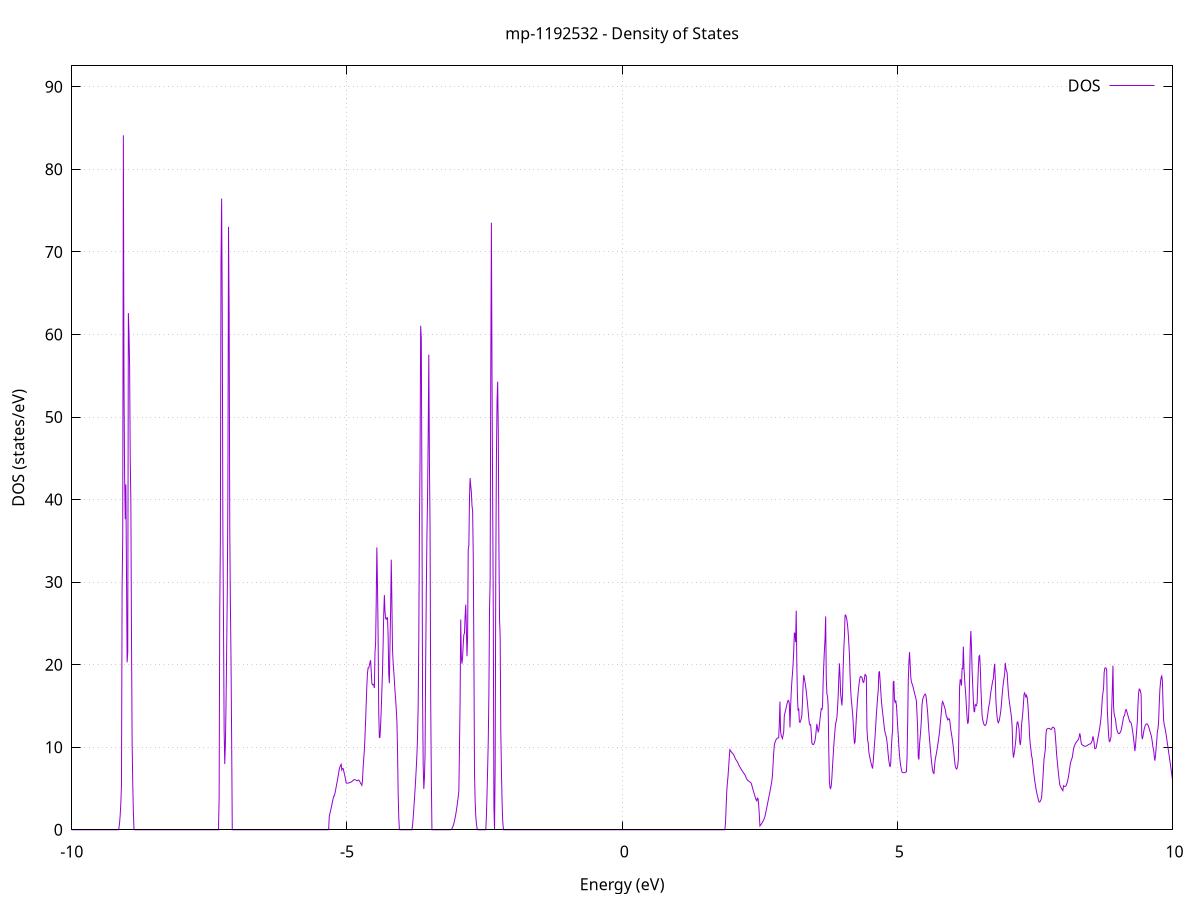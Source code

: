 set title 'mp-1192532 - Density of States'
set xlabel 'Energy (eV)'
set ylabel 'DOS (states/eV)'
set grid
set xrange [-10:10]
set yrange [0:92.535]
set xzeroaxis lt -1
set terminal png size 800,600
set output 'mp-1192532_dos_gnuplot.png'
plot '-' using 1:2 with lines title 'DOS'
-11.496900 0.000000
-11.485500 0.000000
-11.474200 0.000000
-11.462800 0.000000
-11.451400 0.000000
-11.440000 0.000000
-11.428700 0.000000
-11.417300 0.000000
-11.405900 0.000000
-11.394500 0.000000
-11.383200 0.000000
-11.371800 0.000000
-11.360400 0.000000
-11.349000 0.000000
-11.337700 0.000000
-11.326300 0.000000
-11.314900 0.000000
-11.303600 0.000000
-11.292200 0.000000
-11.280800 0.000000
-11.269400 0.000000
-11.258100 0.000000
-11.246700 0.000000
-11.235300 0.000000
-11.223900 0.000000
-11.212600 0.000000
-11.201200 0.000000
-11.189800 0.000000
-11.178400 0.000000
-11.167100 0.000000
-11.155700 0.000000
-11.144300 0.000000
-11.133000 0.000000
-11.121600 0.000000
-11.110200 0.000000
-11.098800 0.000000
-11.087500 0.000000
-11.076100 0.000000
-11.064700 0.000000
-11.053300 0.000000
-11.042000 0.000000
-11.030600 0.000000
-11.019200 0.000000
-11.007900 0.000000
-10.996500 0.000000
-10.985100 0.000000
-10.973700 0.000000
-10.962400 0.000000
-10.951000 0.000000
-10.939600 0.000000
-10.928200 0.000000
-10.916900 0.000000
-10.905500 0.000000
-10.894100 0.000000
-10.882700 0.000000
-10.871400 0.000000
-10.860000 0.000000
-10.848600 0.000000
-10.837300 0.000000
-10.825900 0.000000
-10.814500 0.000000
-10.803100 0.000000
-10.791800 0.000000
-10.780400 0.000000
-10.769000 0.000000
-10.757600 0.000000
-10.746300 0.000000
-10.734900 0.000000
-10.723500 0.000000
-10.712200 0.000000
-10.700800 0.000000
-10.689400 0.000000
-10.678000 0.000000
-10.666700 0.000000
-10.655300 0.000000
-10.643900 0.000000
-10.632500 0.000000
-10.621200 0.000000
-10.609800 0.000000
-10.598400 0.000000
-10.587000 0.000000
-10.575700 0.000000
-10.564300 0.000000
-10.552900 0.000000
-10.541600 0.000000
-10.530200 0.000000
-10.518800 0.000000
-10.507400 0.000000
-10.496100 0.000000
-10.484700 0.000000
-10.473300 0.000000
-10.461900 0.002700
-10.450600 0.388000
-10.439200 1.425400
-10.427800 3.114900
-10.416400 5.567400
-10.405100 10.092100
-10.393700 15.034200
-10.382300 19.592600
-10.371000 24.198400
-10.359600 26.179100
-10.348200 24.671300
-10.336800 22.075600
-10.325500 19.107400
-10.314100 16.346700
-10.302700 15.921000
-10.291300 16.000700
-10.280000 16.675700
-10.268600 20.444100
-10.257200 28.320300
-10.245900 29.382600
-10.234500 23.568200
-10.223100 17.576800
-10.211700 0.000000
-10.200400 0.000000
-10.189000 0.000000
-10.177600 0.000000
-10.166200 0.000000
-10.154900 0.000000
-10.143500 0.000000
-10.132100 0.000000
-10.120700 0.000000
-10.109400 0.000000
-10.098000 0.000000
-10.086600 0.000000
-10.075300 0.000000
-10.063900 0.000000
-10.052500 0.000000
-10.041100 0.000000
-10.029800 0.000000
-10.018400 0.000000
-10.007000 0.000000
-9.995600 0.000000
-9.984300 0.000000
-9.972900 0.000000
-9.961500 0.000000
-9.950100 0.000000
-9.938800 0.000000
-9.927400 0.000000
-9.916000 0.000000
-9.904700 0.000000
-9.893300 0.000000
-9.881900 0.000000
-9.870500 0.000000
-9.859200 0.000000
-9.847800 0.000000
-9.836400 0.000000
-9.825000 0.000000
-9.813700 0.000000
-9.802300 0.000000
-9.790900 0.000000
-9.779600 0.000000
-9.768200 0.000000
-9.756800 0.000000
-9.745400 0.000000
-9.734100 0.000000
-9.722700 0.000000
-9.711300 0.000000
-9.699900 0.000000
-9.688600 0.000000
-9.677200 0.000000
-9.665800 0.000000
-9.654400 0.000000
-9.643100 0.000000
-9.631700 0.000000
-9.620300 0.000000
-9.609000 0.000000
-9.597600 0.000000
-9.586200 0.000000
-9.574800 0.000000
-9.563500 0.000000
-9.552100 0.000000
-9.540700 0.000000
-9.529300 0.000000
-9.518000 0.000000
-9.506600 0.000000
-9.495200 0.000000
-9.483900 0.000000
-9.472500 0.000000
-9.461100 0.000000
-9.449700 0.000000
-9.438400 0.000000
-9.427000 0.000000
-9.415600 0.000000
-9.404200 0.000000
-9.392900 0.000000
-9.381500 0.000000
-9.370100 0.000000
-9.358700 0.000000
-9.347400 0.000000
-9.336000 0.000000
-9.324600 0.000000
-9.313300 0.000000
-9.301900 0.000000
-9.290500 0.000000
-9.279100 0.000000
-9.267800 0.000000
-9.256400 0.000000
-9.245000 0.000000
-9.233600 0.000000
-9.222300 0.000000
-9.210900 0.000000
-9.199500 0.000000
-9.188100 0.000000
-9.176800 0.000000
-9.165400 0.000000
-9.154000 0.001700
-9.142700 0.232600
-9.131300 0.853600
-9.119900 1.864500
-9.108500 3.265400
-9.097200 5.489500
-9.085800 29.063900
-9.074400 35.534900
-9.063000 84.122400
-9.051700 54.366900
-9.040300 42.854200
-9.028900 37.620200
-9.017600 41.837200
-9.006200 31.239400
-8.994800 20.281300
-8.983400 21.494600
-8.972100 62.607600
-8.960700 60.291700
-8.949300 56.221800
-8.937900 44.771000
-8.926600 39.746000
-8.915200 23.304000
-8.903800 10.614200
-8.892400 5.635800
-8.881100 2.109200
-8.869700 0.034400
-8.858300 0.000000
-8.847000 0.000000
-8.835600 0.000000
-8.824200 0.000000
-8.812800 0.000000
-8.801500 0.000000
-8.790100 0.000000
-8.778700 0.000000
-8.767300 0.000000
-8.756000 0.000000
-8.744600 0.000000
-8.733200 0.000000
-8.721900 0.000000
-8.710500 0.000000
-8.699100 0.000000
-8.687700 0.000000
-8.676400 0.000000
-8.665000 0.000000
-8.653600 0.000000
-8.642200 0.000000
-8.630900 0.000000
-8.619500 0.000000
-8.608100 0.000000
-8.596700 0.000000
-8.585400 0.000000
-8.574000 0.000000
-8.562600 0.000000
-8.551300 0.000000
-8.539900 0.000000
-8.528500 0.000000
-8.517100 0.000000
-8.505800 0.000000
-8.494400 0.000000
-8.483000 0.000000
-8.471600 0.000000
-8.460300 0.000000
-8.448900 0.000000
-8.437500 0.000000
-8.426100 0.000000
-8.414800 0.000000
-8.403400 0.000000
-8.392000 0.000000
-8.380700 0.000000
-8.369300 0.000000
-8.357900 0.000000
-8.346500 0.000000
-8.335200 0.000000
-8.323800 0.000000
-8.312400 0.000000
-8.301000 0.000000
-8.289700 0.000000
-8.278300 0.000000
-8.266900 0.000000
-8.255600 0.000000
-8.244200 0.000000
-8.232800 0.000000
-8.221400 0.000000
-8.210100 0.000000
-8.198700 0.000000
-8.187300 0.000000
-8.175900 0.000000
-8.164600 0.000000
-8.153200 0.000000
-8.141800 0.000000
-8.130400 0.000000
-8.119100 0.000000
-8.107700 0.000000
-8.096300 0.000000
-8.085000 0.000000
-8.073600 0.000000
-8.062200 0.000000
-8.050800 0.000000
-8.039500 0.000000
-8.028100 0.000000
-8.016700 0.000000
-8.005300 0.000000
-7.994000 0.000000
-7.982600 0.000000
-7.971200 0.000000
-7.959900 0.000000
-7.948500 0.000000
-7.937100 0.000000
-7.925700 0.000000
-7.914400 0.000000
-7.903000 0.000000
-7.891600 0.000000
-7.880200 0.000000
-7.868900 0.000000
-7.857500 0.000000
-7.846100 0.000000
-7.834700 0.000000
-7.823400 0.000000
-7.812000 0.000000
-7.800600 0.000000
-7.789300 0.000000
-7.777900 0.000000
-7.766500 0.000000
-7.755100 0.000000
-7.743800 0.000000
-7.732400 0.000000
-7.721000 0.000000
-7.709600 0.000000
-7.698300 0.000000
-7.686900 0.000000
-7.675500 0.000000
-7.664100 0.000000
-7.652800 0.000000
-7.641400 0.000000
-7.630000 0.000000
-7.618700 0.000000
-7.607300 0.000000
-7.595900 0.000000
-7.584500 0.000000
-7.573200 0.000000
-7.561800 0.000000
-7.550400 0.000000
-7.539000 0.000000
-7.527700 0.000000
-7.516300 0.000000
-7.504900 0.000000
-7.493600 0.000000
-7.482200 0.000000
-7.470800 0.000000
-7.459400 0.000000
-7.448100 0.000000
-7.436700 0.000000
-7.425300 0.000000
-7.413900 0.000000
-7.402600 0.000000
-7.391200 0.000000
-7.379800 0.000000
-7.368400 0.000000
-7.357100 0.000000
-7.345700 0.000000
-7.334300 0.000000
-7.323000 3.934200
-7.311600 26.440700
-7.300200 35.080700
-7.288800 68.764700
-7.277500 76.457500
-7.266100 63.089800
-7.254700 36.252800
-7.243300 24.836200
-7.232000 12.038500
-7.220600 7.958000
-7.209200 10.337600
-7.197900 15.045300
-7.186500 21.292700
-7.175100 28.474700
-7.163700 40.878700
-7.152400 73.029400
-7.141000 62.605800
-7.129600 36.380000
-7.118200 27.408200
-7.106900 20.568300
-7.095500 10.910700
-7.084100 0.000000
-7.072700 0.000000
-7.061400 0.000000
-7.050000 0.000000
-7.038600 0.000000
-7.027300 0.000000
-7.015900 0.000000
-7.004500 0.000000
-6.993100 0.000000
-6.981800 0.000000
-6.970400 0.000000
-6.959000 0.000000
-6.947600 0.000000
-6.936300 0.000000
-6.924900 0.000000
-6.913500 0.000000
-6.902100 0.000000
-6.890800 0.000000
-6.879400 0.000000
-6.868000 0.000000
-6.856700 0.000000
-6.845300 0.000000
-6.833900 0.000000
-6.822500 0.000000
-6.811200 0.000000
-6.799800 0.000000
-6.788400 0.000000
-6.777000 0.000000
-6.765700 0.000000
-6.754300 0.000000
-6.742900 0.000000
-6.731600 0.000000
-6.720200 0.000000
-6.708800 0.000000
-6.697400 0.000000
-6.686100 0.000000
-6.674700 0.000000
-6.663300 0.000000
-6.651900 0.000000
-6.640600 0.000000
-6.629200 0.000000
-6.617800 0.000000
-6.606400 0.000000
-6.595100 0.000000
-6.583700 0.000000
-6.572300 0.000000
-6.561000 0.000000
-6.549600 0.000000
-6.538200 0.000000
-6.526800 0.000000
-6.515500 0.000000
-6.504100 0.000000
-6.492700 0.000000
-6.481300 0.000000
-6.470000 0.000000
-6.458600 0.000000
-6.447200 0.000000
-6.435900 0.000000
-6.424500 0.000000
-6.413100 0.000000
-6.401700 0.000000
-6.390400 0.000000
-6.379000 0.000000
-6.367600 0.000000
-6.356200 0.000000
-6.344900 0.000000
-6.333500 0.000000
-6.322100 0.000000
-6.310700 0.000000
-6.299400 0.000000
-6.288000 0.000000
-6.276600 0.000000
-6.265300 0.000000
-6.253900 0.000000
-6.242500 0.000000
-6.231100 0.000000
-6.219800 0.000000
-6.208400 0.000000
-6.197000 0.000000
-6.185600 0.000000
-6.174300 0.000000
-6.162900 0.000000
-6.151500 0.000000
-6.140100 0.000000
-6.128800 0.000000
-6.117400 0.000000
-6.106000 0.000000
-6.094700 0.000000
-6.083300 0.000000
-6.071900 0.000000
-6.060500 0.000000
-6.049200 0.000000
-6.037800 0.000000
-6.026400 0.000000
-6.015000 0.000000
-6.003700 0.000000
-5.992300 0.000000
-5.980900 0.000000
-5.969600 0.000000
-5.958200 0.000000
-5.946800 0.000000
-5.935400 0.000000
-5.924100 0.000000
-5.912700 0.000000
-5.901300 0.000000
-5.889900 0.000000
-5.878600 0.000000
-5.867200 0.000000
-5.855800 0.000000
-5.844400 0.000000
-5.833100 0.000000
-5.821700 0.000000
-5.810300 0.000000
-5.799000 0.000000
-5.787600 0.000000
-5.776200 0.000000
-5.764800 0.000000
-5.753500 0.000000
-5.742100 0.000000
-5.730700 0.000000
-5.719300 0.000000
-5.708000 0.000000
-5.696600 0.000000
-5.685200 0.000000
-5.673900 0.000000
-5.662500 0.000000
-5.651100 0.000000
-5.639700 0.000000
-5.628400 0.000000
-5.617000 0.000000
-5.605600 0.000000
-5.594200 0.000000
-5.582900 0.000000
-5.571500 0.000000
-5.560100 0.000000
-5.548700 0.000000
-5.537400 0.000000
-5.526000 0.000000
-5.514600 0.000000
-5.503300 0.000000
-5.491900 0.000000
-5.480500 0.000000
-5.469100 0.000000
-5.457800 0.000000
-5.446400 0.000000
-5.435000 0.000000
-5.423600 0.000000
-5.412300 0.000000
-5.400900 0.000000
-5.389500 0.000000
-5.378100 0.000000
-5.366800 0.000000
-5.355400 0.000000
-5.344000 0.000000
-5.332700 0.062100
-5.321300 1.634700
-5.309900 1.956200
-5.298500 2.287900
-5.287200 2.629800
-5.275800 2.981900
-5.264400 3.344100
-5.253000 3.716600
-5.241700 4.077300
-5.230300 4.104300
-5.218900 4.401700
-5.207600 4.786600
-5.196200 5.183900
-5.184800 5.593600
-5.173400 6.015500
-5.162100 6.449900
-5.150700 6.896600
-5.139300 7.355600
-5.127900 7.604600
-5.116600 7.790100
-5.105200 7.933800
-5.093800 7.249200
-5.082400 7.408900
-5.071100 7.427200
-5.059700 7.139800
-5.048300 6.821100
-5.037000 6.471100
-5.025600 6.089800
-5.014200 5.662400
-5.002800 5.648900
-4.991500 5.651600
-4.980100 5.660200
-4.968700 5.674800
-4.957300 5.695400
-4.946000 5.721900
-4.934600 5.755600
-4.923200 5.798100
-4.911800 5.849700
-4.900500 5.911100
-4.889100 5.982600
-4.877700 6.045300
-4.866400 6.075000
-4.855000 6.071400
-4.843600 6.037000
-4.832200 5.993700
-4.820900 5.955400
-4.809500 5.942300
-4.798100 6.019900
-4.786700 6.020300
-4.775400 5.942200
-4.764000 5.802700
-4.752600 5.660800
-4.741300 5.521500
-4.729900 5.384900
-4.718500 5.929300
-4.707100 7.442000
-4.695800 8.590000
-4.684400 9.604100
-4.673000 11.208700
-4.661600 13.165700
-4.650300 15.306600
-4.638900 17.443800
-4.627500 18.977800
-4.616100 19.609000
-4.604800 19.597700
-4.593400 19.902600
-4.582000 20.250900
-4.570700 20.538900
-4.559300 19.205900
-4.547900 17.746700
-4.536500 17.566800
-4.525200 17.623800
-4.513800 17.525100
-4.502400 17.171000
-4.491000 21.477400
-4.479700 22.559800
-4.468300 27.665200
-4.456900 34.202500
-4.445600 29.788400
-4.434200 23.687400
-4.422800 14.263800
-4.411400 11.174800
-4.400100 11.213500
-4.388700 12.668500
-4.377300 14.539800
-4.365900 16.827300
-4.354600 19.204500
-4.343200 22.414800
-4.331800 26.199400
-4.320400 28.434100
-4.309100 26.417000
-4.297700 25.597700
-4.286300 25.495700
-4.275000 25.676000
-4.263600 25.683000
-4.252200 23.535200
-4.240800 18.866300
-4.229500 17.746200
-4.218100 22.587300
-4.206700 26.749800
-4.195300 32.717300
-4.184000 27.715800
-4.172600 21.869200
-4.161200 20.283800
-4.149800 19.240300
-4.138500 18.046000
-4.127100 16.768600
-4.115700 15.805900
-4.104400 14.610600
-4.093000 13.182800
-4.081600 9.787600
-4.070200 4.485300
-4.058900 1.493800
-4.047500 0.025700
-4.036100 0.000000
-4.024700 0.000000
-4.013400 0.000000
-4.002000 0.000000
-3.990600 0.000000
-3.979300 0.000000
-3.967900 0.000000
-3.956500 0.000000
-3.945100 0.000000
-3.933800 0.000000
-3.922400 0.000000
-3.911000 0.000000
-3.899600 0.000000
-3.888300 0.000000
-3.876900 0.000000
-3.865500 0.000000
-3.854100 0.000000
-3.842800 0.000000
-3.831400 0.000000
-3.820000 0.000000
-3.808700 0.534800
-3.797300 1.425500
-3.785900 2.512600
-3.774500 3.659900
-3.763200 4.815800
-3.751800 6.103800
-3.740400 7.523800
-3.729000 9.075900
-3.717700 11.196900
-3.706300 15.030300
-3.694900 23.115500
-3.683600 36.729500
-3.672200 44.684600
-3.660800 61.051300
-3.649400 59.579800
-3.638100 40.983700
-3.626700 16.314400
-3.615300 7.886200
-3.603900 4.949200
-3.592600 6.270900
-3.581200 9.151600
-3.569800 20.432000
-3.558400 28.768900
-3.547100 35.707300
-3.535700 40.193800
-3.524300 47.554500
-3.513000 57.547300
-3.501600 44.490100
-3.490200 36.520700
-3.478800 15.885500
-3.467500 6.352500
-3.456100 0.000000
-3.444700 0.000000
-3.433300 0.000000
-3.422000 0.000000
-3.410600 0.000000
-3.399200 0.000000
-3.387800 0.000000
-3.376500 0.000000
-3.365100 0.000000
-3.353700 0.000000
-3.342400 0.000000
-3.331000 0.000000
-3.319600 0.000000
-3.308200 0.000000
-3.296900 0.000000
-3.285500 0.000000
-3.274100 0.000000
-3.262700 0.000000
-3.251400 0.000000
-3.240000 0.000000
-3.228600 0.000000
-3.217300 0.000000
-3.205900 0.000000
-3.194500 0.000000
-3.183100 0.000000
-3.171800 0.000000
-3.160400 0.000000
-3.149000 0.000000
-3.137600 0.000000
-3.126300 0.000000
-3.114900 0.005400
-3.103500 0.054400
-3.092100 0.154600
-3.080800 0.306000
-3.069400 0.508500
-3.058000 0.762300
-3.046700 1.068500
-3.035300 1.427700
-3.023900 1.839900
-3.012500 2.305100
-3.001200 2.823200
-2.989800 3.394300
-2.978400 4.018400
-2.967000 4.695400
-2.955700 9.979700
-2.944300 15.704000
-2.932900 25.469600
-2.921600 20.897700
-2.910200 20.120200
-2.898800 20.951400
-2.887400 22.479200
-2.876100 23.639800
-2.864700 23.815300
-2.853300 25.835400
-2.841900 27.268100
-2.830600 24.333300
-2.819200 21.023800
-2.807800 23.417800
-2.796400 33.981500
-2.785100 34.434100
-2.773700 40.207100
-2.762300 42.600700
-2.751000 41.649900
-2.739600 40.849900
-2.728200 39.260400
-2.716800 38.645400
-2.705500 33.275200
-2.694100 21.777600
-2.682700 6.972100
-2.671300 3.540000
-2.660000 1.709900
-2.648600 0.779600
-2.637200 0.210000
-2.625800 0.001100
-2.614500 0.000000
-2.603100 0.000000
-2.591700 0.000000
-2.580400 0.000000
-2.569000 0.000000
-2.557600 0.000000
-2.546200 0.000000
-2.534900 0.000000
-2.523500 0.000000
-2.512100 0.000000
-2.500700 0.000000
-2.489400 0.000000
-2.478000 0.000000
-2.466600 1.622500
-2.455300 4.284100
-2.443900 7.407000
-2.432500 10.845200
-2.421100 16.494600
-2.409800 26.659100
-2.398400 30.326900
-2.387000 55.878500
-2.375600 73.534100
-2.364300 54.980700
-2.352900 40.273900
-2.341500 26.594800
-2.330100 2.826300
-2.318800 0.000000
-2.307400 7.646600
-2.296000 31.327200
-2.284700 44.811500
-2.273300 51.910300
-2.261900 54.277300
-2.250500 48.323700
-2.239200 34.367300
-2.227800 25.498500
-2.216400 23.432700
-2.205000 12.056200
-2.193700 7.318800
-2.182300 3.594500
-2.170900 1.153000
-2.159600 0.199000
-2.148200 0.000000
-2.136800 0.000000
-2.125400 0.000000
-2.114100 0.000000
-2.102700 0.000000
-2.091300 0.000000
-2.079900 0.000000
-2.068600 0.000000
-2.057200 0.000000
-2.045800 0.000000
-2.034400 0.000000
-2.023100 0.000000
-2.011700 0.000000
-2.000300 0.000000
-1.989000 0.000000
-1.977600 0.000000
-1.966200 0.000000
-1.954800 0.000000
-1.943500 0.000000
-1.932100 0.000000
-1.920700 0.000000
-1.909300 0.000000
-1.898000 0.000000
-1.886600 0.000000
-1.875200 0.000000
-1.863800 0.000000
-1.852500 0.000000
-1.841100 0.000000
-1.829700 0.000000
-1.818400 0.000000
-1.807000 0.000000
-1.795600 0.000000
-1.784200 0.000000
-1.772900 0.000000
-1.761500 0.000000
-1.750100 0.000000
-1.738700 0.000000
-1.727400 0.000000
-1.716000 0.000000
-1.704600 0.000000
-1.693300 0.000000
-1.681900 0.000000
-1.670500 0.000000
-1.659100 0.000000
-1.647800 0.000000
-1.636400 0.000000
-1.625000 0.000000
-1.613600 0.000000
-1.602300 0.000000
-1.590900 0.000000
-1.579500 0.000000
-1.568100 0.000000
-1.556800 0.000000
-1.545400 0.000000
-1.534000 0.000000
-1.522700 0.000000
-1.511300 0.000000
-1.499900 0.000000
-1.488500 0.000000
-1.477200 0.000000
-1.465800 0.000000
-1.454400 0.000000
-1.443000 0.000000
-1.431700 0.000000
-1.420300 0.000000
-1.408900 0.000000
-1.397600 0.000000
-1.386200 0.000000
-1.374800 0.000000
-1.363400 0.000000
-1.352100 0.000000
-1.340700 0.000000
-1.329300 0.000000
-1.317900 0.000000
-1.306600 0.000000
-1.295200 0.000000
-1.283800 0.000000
-1.272400 0.000000
-1.261100 0.000000
-1.249700 0.000000
-1.238300 0.000000
-1.227000 0.000000
-1.215600 0.000000
-1.204200 0.000000
-1.192800 0.000000
-1.181500 0.000000
-1.170100 0.000000
-1.158700 0.000000
-1.147300 0.000000
-1.136000 0.000000
-1.124600 0.000000
-1.113200 0.000000
-1.101800 0.000000
-1.090500 0.000000
-1.079100 0.000000
-1.067700 0.000000
-1.056400 0.000000
-1.045000 0.000000
-1.033600 0.000000
-1.022200 0.000000
-1.010900 0.000000
-0.999500 0.000000
-0.988100 0.000000
-0.976700 0.000000
-0.965400 0.000000
-0.954000 0.000000
-0.942600 0.000000
-0.931300 0.000000
-0.919900 0.000000
-0.908500 0.000000
-0.897100 0.000000
-0.885800 0.000000
-0.874400 0.000000
-0.863000 0.000000
-0.851600 0.000000
-0.840300 0.000000
-0.828900 0.000000
-0.817500 0.000000
-0.806100 0.000000
-0.794800 0.000000
-0.783400 0.000000
-0.772000 0.000000
-0.760700 0.000000
-0.749300 0.000000
-0.737900 0.000000
-0.726500 0.000000
-0.715200 0.000000
-0.703800 0.000000
-0.692400 0.000000
-0.681000 0.000000
-0.669700 0.000000
-0.658300 0.000000
-0.646900 0.000000
-0.635500 0.000000
-0.624200 0.000000
-0.612800 0.000000
-0.601400 0.000000
-0.590100 0.000000
-0.578700 0.000000
-0.567300 0.000000
-0.555900 0.000000
-0.544600 0.000000
-0.533200 0.000000
-0.521800 0.000000
-0.510400 0.000000
-0.499100 0.000000
-0.487700 0.000000
-0.476300 0.000000
-0.465000 0.000000
-0.453600 0.000000
-0.442200 0.000000
-0.430800 0.000000
-0.419500 0.000000
-0.408100 0.000000
-0.396700 0.000000
-0.385300 0.000000
-0.374000 0.000000
-0.362600 0.000000
-0.351200 0.000000
-0.339800 0.000000
-0.328500 0.000000
-0.317100 0.000000
-0.305700 0.000000
-0.294400 0.000000
-0.283000 0.000000
-0.271600 0.000000
-0.260200 0.000000
-0.248900 0.000000
-0.237500 0.000000
-0.226100 0.000000
-0.214700 0.000000
-0.203400 0.000000
-0.192000 0.000000
-0.180600 0.000000
-0.169300 0.000000
-0.157900 0.000000
-0.146500 0.000000
-0.135100 0.000000
-0.123800 0.000000
-0.112400 0.000000
-0.101000 0.000000
-0.089600 0.000000
-0.078300 0.000000
-0.066900 0.000000
-0.055500 0.000000
-0.044100 0.000000
-0.032800 0.000000
-0.021400 0.000000
-0.010000 0.000000
0.001300 0.000000
0.012700 0.000000
0.024100 0.000000
0.035500 0.000000
0.046800 0.000000
0.058200 0.000000
0.069600 0.000000
0.081000 0.000000
0.092300 0.000000
0.103700 0.000000
0.115100 0.000000
0.126500 0.000000
0.137800 0.000000
0.149200 0.000000
0.160600 0.000000
0.171900 0.000000
0.183300 0.000000
0.194700 0.000000
0.206100 0.000000
0.217400 0.000000
0.228800 0.000000
0.240200 0.000000
0.251600 0.000000
0.262900 0.000000
0.274300 0.000000
0.285700 0.000000
0.297000 0.000000
0.308400 0.000000
0.319800 0.000000
0.331200 0.000000
0.342500 0.000000
0.353900 0.000000
0.365300 0.000000
0.376700 0.000000
0.388000 0.000000
0.399400 0.000000
0.410800 0.000000
0.422200 0.000000
0.433500 0.000000
0.444900 0.000000
0.456300 0.000000
0.467600 0.000000
0.479000 0.000000
0.490400 0.000000
0.501800 0.000000
0.513100 0.000000
0.524500 0.000000
0.535900 0.000000
0.547300 0.000000
0.558600 0.000000
0.570000 0.000000
0.581400 0.000000
0.592700 0.000000
0.604100 0.000000
0.615500 0.000000
0.626900 0.000000
0.638200 0.000000
0.649600 0.000000
0.661000 0.000000
0.672400 0.000000
0.683700 0.000000
0.695100 0.000000
0.706500 0.000000
0.717900 0.000000
0.729200 0.000000
0.740600 0.000000
0.752000 0.000000
0.763300 0.000000
0.774700 0.000000
0.786100 0.000000
0.797500 0.000000
0.808800 0.000000
0.820200 0.000000
0.831600 0.000000
0.843000 0.000000
0.854300 0.000000
0.865700 0.000000
0.877100 0.000000
0.888500 0.000000
0.899800 0.000000
0.911200 0.000000
0.922600 0.000000
0.933900 0.000000
0.945300 0.000000
0.956700 0.000000
0.968100 0.000000
0.979400 0.000000
0.990800 0.000000
1.002200 0.000000
1.013600 0.000000
1.024900 0.000000
1.036300 0.000000
1.047700 0.000000
1.059000 0.000000
1.070400 0.000000
1.081800 0.000000
1.093200 0.000000
1.104500 0.000000
1.115900 0.000000
1.127300 0.000000
1.138700 0.000000
1.150000 0.000000
1.161400 0.000000
1.172800 0.000000
1.184200 0.000000
1.195500 0.000000
1.206900 0.000000
1.218300 0.000000
1.229600 0.000000
1.241000 0.000000
1.252400 0.000000
1.263800 0.000000
1.275100 0.000000
1.286500 0.000000
1.297900 0.000000
1.309300 0.000000
1.320600 0.000000
1.332000 0.000000
1.343400 0.000000
1.354700 0.000000
1.366100 0.000000
1.377500 0.000000
1.388900 0.000000
1.400200 0.000000
1.411600 0.000000
1.423000 0.000000
1.434400 0.000000
1.445700 0.000000
1.457100 0.000000
1.468500 0.000000
1.479900 0.000000
1.491200 0.000000
1.502600 0.000000
1.514000 0.000000
1.525300 0.000000
1.536700 0.000000
1.548100 0.000000
1.559500 0.000000
1.570800 0.000000
1.582200 0.000000
1.593600 0.000000
1.605000 0.000000
1.616300 0.000000
1.627700 0.000000
1.639100 0.000000
1.650500 0.000000
1.661800 0.000000
1.673200 0.000000
1.684600 0.000000
1.695900 0.000000
1.707300 0.000000
1.718700 0.000000
1.730100 0.000000
1.741400 0.000000
1.752800 0.000000
1.764200 0.000000
1.775600 0.000000
1.786900 0.000000
1.798300 0.000000
1.809700 0.000000
1.821000 0.000000
1.832400 0.000000
1.843800 0.000000
1.855200 0.000000
1.866500 0.007500
1.877900 0.766500
1.889300 2.745000
1.900700 4.646800
1.912000 5.663900
1.923400 6.441300
1.934800 7.564000
1.946200 8.737500
1.957500 9.701700
1.968900 9.577100
1.980300 9.460200
1.991600 9.361500
2.003000 9.281100
2.014400 9.195900
2.025800 9.081900
2.037100 8.936700
2.048500 8.736800
2.059900 8.574900
2.071300 8.455500
2.082600 8.339900
2.094000 8.225200
2.105400 8.082200
2.116700 7.905200
2.128100 7.749000
2.139500 7.608800
2.150900 7.475500
2.162200 7.346700
2.173600 7.222300
2.185000 7.102400
2.196400 6.986800
2.207700 6.875600
2.219100 6.768700
2.230500 6.660800
2.241900 6.495900
2.253200 6.303500
2.264600 6.141000
2.276000 6.025100
2.287300 5.955800
2.298700 5.904400
2.310100 5.849000
2.321500 5.789600
2.332800 5.726200
2.344200 5.658700
2.355600 5.402000
2.367000 5.123300
2.378300 4.849200
2.389700 4.579700
2.401100 4.317400
2.412500 4.069000
2.423800 3.834900
2.435200 3.615100
2.446600 3.504800
2.457900 3.831600
2.469300 3.781600
2.480700 3.049700
2.492100 1.821900
2.503400 0.457600
2.514800 0.556600
2.526200 0.665300
2.537600 0.784700
2.548900 0.915100
2.560300 1.056500
2.571700 1.209000
2.583000 1.372500
2.594400 1.601800
2.605800 1.969900
2.617200 2.340900
2.628500 2.714900
2.639900 3.091800
2.651300 3.471600
2.662700 3.854300
2.674000 4.237500
2.685400 4.617200
2.696800 5.021900
2.708200 5.447100
2.719500 5.918700
2.730900 6.537800
2.742300 7.935500
2.753600 9.262700
2.765000 10.245300
2.776400 10.576900
2.787800 10.782800
2.799100 10.939400
2.810500 11.046700
2.821900 11.104800
2.833300 11.113600
2.844600 11.147800
2.856000 12.875700
2.867400 15.526400
2.878700 11.942500
2.890100 11.447900
2.901500 11.242100
2.912900 11.050800
2.924200 11.457600
2.935600 11.858600
2.947000 13.821700
2.958400 14.152000
2.969700 14.484400
2.981100 14.818900
2.992500 15.155400
3.003900 15.474900
3.015200 15.673800
3.026600 15.620500
3.038000 15.236600
3.049300 12.400100
3.060700 14.829400
3.072100 16.631600
3.083500 17.929900
3.094800 18.942400
3.106200 20.054200
3.117600 21.620700
3.129000 23.826600
3.140300 23.784900
3.151700 22.724700
3.163100 26.533200
3.174500 19.728900
3.185800 16.034300
3.197200 14.407400
3.208600 14.710800
3.219900 13.121800
3.231300 13.006300
3.242700 13.185600
3.254100 13.457300
3.265400 13.876600
3.276800 15.502800
3.288200 17.571700
3.299600 18.745900
3.310900 18.345600
3.322300 17.896600
3.333700 17.380100
3.345000 16.770900
3.356400 16.069000
3.367800 15.296400
3.379200 14.470400
3.390500 13.560000
3.401900 12.864500
3.413300 12.703000
3.424700 12.734100
3.436000 11.781600
3.447400 10.520700
3.458800 10.361400
3.470200 10.312600
3.481500 10.374300
3.492900 10.551500
3.504300 10.803000
3.515600 11.326000
3.527000 12.126200
3.538400 12.832500
3.549800 12.304800
3.561100 11.871500
3.572500 12.051400
3.583900 12.730000
3.595300 13.413500
3.606600 14.089600
3.618000 14.654300
3.629400 14.579000
3.640700 14.916400
3.652100 17.896600
3.663500 19.978300
3.674900 21.705200
3.686200 23.076200
3.697600 25.850400
3.709000 18.411100
3.720400 16.454400
3.731700 16.176900
3.743100 15.072000
3.754500 9.802100
3.765900 5.833000
3.777200 5.068800
3.788600 4.993400
3.800000 5.363400
3.811300 6.337700
3.822700 7.696800
3.834100 8.958700
3.845500 10.123100
3.856800 11.190300
3.868200 12.160100
3.879600 12.874000
3.891000 13.175400
3.902300 13.616700
3.913700 14.679300
3.925100 16.183400
3.936500 18.307200
3.947800 20.163200
3.959200 18.596600
3.970600 16.394800
3.981900 15.755300
3.993300 15.059100
4.004700 16.486900
4.016100 19.611000
4.027400 21.890600
4.038800 23.401300
4.050200 25.974700
4.061600 26.010300
4.072900 25.748800
4.084300 25.403100
4.095700 24.770200
4.107000 23.903100
4.118400 22.626900
4.129800 21.234300
4.141200 18.806200
4.152500 16.968500
4.163900 15.718700
4.175300 14.953400
4.186700 14.171900
4.198000 13.023000
4.209400 11.469900
4.220800 10.491000
4.232200 10.615600
4.243500 11.998900
4.254900 13.450600
4.266300 14.685300
4.277600 15.755400
4.289000 16.661000
4.300400 17.411400
4.311800 18.022500
4.323100 18.478900
4.334500 18.578100
4.345900 18.517600
4.357300 18.467800
4.368600 18.164300
4.380000 17.846100
4.391400 17.898600
4.402800 18.320500
4.414100 18.866400
4.425500 18.680900
4.436900 18.634800
4.448200 12.247700
4.459600 10.901600
4.471000 10.525800
4.482400 9.437300
4.493700 9.010200
4.505100 8.619100
4.516500 8.264200
4.527900 7.945400
4.539200 7.662700
4.550600 7.422700
4.562000 8.244900
4.573300 9.279400
4.584700 10.309400
4.596100 11.335100
4.607500 12.588100
4.618800 13.954800
4.630200 14.953600
4.641600 16.027900
4.653000 16.843600
4.664300 19.035200
4.675700 19.193600
4.687100 18.064100
4.698500 16.896600
4.709800 15.694600
4.721200 14.875100
4.732600 14.214700
4.743900 13.572800
4.755300 12.873500
4.766700 12.182900
4.778100 11.749700
4.789400 11.519000
4.800800 11.188200
4.812200 10.663800
4.823600 9.906700
4.834900 9.050100
4.846300 8.357300
4.857700 7.878400
4.869000 7.613800
4.880400 8.088400
4.891800 9.895700
4.903200 11.257600
4.914500 12.049600
4.925900 17.853200
4.937300 18.032800
4.948700 15.726200
4.960000 15.448700
4.971400 15.604300
4.982800 15.186100
4.994200 13.994100
5.005500 12.594300
5.016900 11.455300
5.028300 10.068300
5.039600 9.053000
5.051000 8.261300
5.062400 7.708400
5.073800 7.320400
5.085100 6.991200
5.096500 6.938800
5.107900 6.915100
5.119300 6.908100
5.130600 6.917700
5.142000 6.944000
5.153400 6.984700
5.164800 7.027000
5.176100 8.650700
5.187500 12.681900
5.198900 18.056000
5.210200 20.243000
5.221600 21.514800
5.233000 20.126200
5.244400 18.532900
5.255700 17.912900
5.267100 17.715300
5.278500 17.485700
5.289900 17.197200
5.301200 16.871300
5.312600 16.556500
5.324000 16.252900
5.335300 15.960600
5.346700 15.581900
5.358100 13.974200
5.369500 12.237400
5.380800 8.798000
5.392200 8.507600
5.403600 10.313400
5.415000 11.230900
5.426300 12.141700
5.437700 13.412100
5.449100 15.146400
5.460500 15.756200
5.471800 16.028700
5.483200 16.208200
5.494600 16.344700
5.505900 16.437600
5.517300 16.327800
5.528700 15.800200
5.540100 14.985800
5.551400 14.147100
5.562800 12.950300
5.574200 11.849900
5.585600 10.937000
5.596900 10.028800
5.608300 9.175500
5.619700 8.374500
5.631000 7.684200
5.642400 7.186300
5.653800 6.880900
5.665200 6.823100
5.676500 7.694500
5.687900 8.472600
5.699300 8.863000
5.710700 9.284700
5.722000 9.737800
5.733400 10.222200
5.744800 10.737900
5.756200 11.285100
5.767500 11.865500
5.778900 12.753800
5.790300 13.512300
5.801600 14.359200
5.813000 15.283900
5.824400 15.538200
5.835800 15.326800
5.847100 15.084600
5.858500 14.839900
5.869900 14.594100
5.881300 14.142000
5.892600 13.657500
5.904000 13.634700
5.915400 13.308000
5.926800 13.364700
5.938100 13.472600
5.949500 13.326600
5.960900 12.774500
5.972200 12.083400
5.983600 11.630000
5.995000 11.135200
6.006400 10.584200
6.017700 9.976800
6.029100 9.188800
6.040500 8.405900
6.051900 7.737200
6.063200 7.490900
6.074600 7.356500
6.086000 7.441200
6.097300 7.775800
6.108700 8.512700
6.120100 12.209100
6.131500 17.286700
6.142800 18.241500
6.154200 18.021500
6.165600 17.464800
6.177000 19.603600
6.188300 19.464000
6.199700 22.182600
6.211100 19.607600
6.222500 18.242700
6.233800 17.154300
6.245200 16.127600
6.256600 14.764900
6.267900 13.539400
6.279300 12.835800
6.290700 13.105700
6.302100 14.876400
6.313400 18.351500
6.324800 22.293100
6.336200 24.076100
6.347600 22.096500
6.358900 19.302600
6.370300 17.430000
6.381700 15.649800
6.393000 14.356300
6.404400 14.302400
6.415800 15.157300
6.427200 15.061400
6.438500 15.028400
6.449900 15.393500
6.461300 17.558800
6.472700 19.666700
6.484000 21.022100
6.495400 21.110200
6.506800 19.831300
6.518200 17.252200
6.529500 15.448500
6.540900 13.790500
6.552300 13.306300
6.563600 12.987600
6.575000 12.746200
6.586400 12.640400
6.597800 12.649400
6.609100 12.763500
6.620500 12.947300
6.631900 13.453400
6.643300 14.004700
6.654600 14.577500
6.666000 15.072900
6.677400 15.443800
6.688800 16.087600
6.700100 16.728400
6.711500 17.164700
6.722900 17.647000
6.734200 18.079300
6.745600 18.319800
6.757000 19.415300
6.768400 20.108800
6.779700 18.423700
6.791100 15.679300
6.802500 14.463400
6.813900 13.605400
6.825200 13.105200
6.836600 12.962900
6.848000 13.162000
6.859300 13.499900
6.870700 13.955800
6.882100 14.512400
6.893500 15.408200
6.904800 16.336100
6.916200 17.145500
6.927600 17.836500
6.939000 18.372100
6.950300 18.873700
6.961700 20.213500
6.973100 19.511200
6.984500 19.306400
6.995800 18.968700
7.007200 17.620200
7.018600 16.569300
7.029900 15.820200
7.041300 15.220400
7.052700 14.665700
7.064100 14.150700
7.075400 13.546300
7.086800 12.441500
7.098200 9.672400
7.109600 8.735000
7.120900 9.116600
7.132300 9.670100
7.143700 10.292700
7.155000 11.040900
7.166400 12.404800
7.177800 13.029700
7.189200 13.061100
7.200500 12.634600
7.211900 12.173600
7.223300 10.714900
7.234700 10.281000
7.246000 10.900400
7.257400 12.727000
7.268800 13.377200
7.280200 14.189300
7.291500 15.256200
7.302900 16.436800
7.314300 16.582900
7.325600 16.322000
7.337000 16.015600
7.348400 16.273600
7.359800 16.019900
7.371100 15.254500
7.382500 14.095300
7.393900 12.705500
7.405300 11.131600
7.416600 10.286100
7.428000 9.680400
7.439400 8.977700
7.450800 8.651200
7.462100 7.902800
7.473500 7.210000
7.484900 6.572900
7.496200 5.991400
7.507600 5.465500
7.519000 4.995200
7.530400 4.580600
7.541700 4.222300
7.553100 3.925400
7.564500 3.593800
7.575900 3.359100
7.587200 3.371000
7.598600 3.462900
7.610000 3.634700
7.621300 3.915100
7.632700 4.918900
7.644100 6.107000
7.655500 7.416800
7.666800 8.632100
7.678200 9.140400
7.689600 9.806000
7.701000 11.631500
7.712300 12.149000
7.723700 12.218800
7.735100 12.263600
7.746500 12.282700
7.757800 12.276200
7.769200 12.243900
7.780600 12.186000
7.791900 12.139300
7.803300 12.198800
7.814700 12.354200
7.826100 12.433000
7.837400 12.413700
7.848800 12.336700
7.860200 12.185000
7.871600 11.325200
7.882900 10.295100
7.894300 9.116000
7.905700 8.359500
7.917000 7.555600
7.928400 6.805500
7.939800 6.109200
7.951200 5.466900
7.962500 5.257800
7.973900 5.114200
7.985300 4.983100
7.996700 4.861000
8.008000 4.748000
8.019400 5.331400
8.030800 5.274500
8.042200 5.251700
8.053500 5.263100
8.064900 5.317300
8.076300 5.510600
8.087600 5.756600
8.099000 6.076100
8.110400 6.469000
8.121800 6.935500
8.133100 7.475500
8.144500 8.005800
8.155900 8.313300
8.167300 8.556400
8.178600 8.735100
8.190000 9.258900
8.201400 9.778100
8.212800 10.084100
8.224100 10.278800
8.235500 10.428900
8.246900 10.560700
8.258200 10.674300
8.269600 10.776500
8.281000 10.844100
8.292400 10.963700
8.303700 11.251300
8.315100 11.687100
8.326500 11.338400
8.337900 10.627700
8.349200 10.343500
8.360600 10.276400
8.372000 10.232800
8.383300 10.191300
8.394700 10.151900
8.406100 10.116600
8.417500 10.115300
8.428800 10.139200
8.440200 10.172800
8.451600 10.216100
8.463000 10.268800
8.474300 10.319400
8.485700 10.362000
8.497100 10.393300
8.508500 10.394700
8.519800 10.485300
8.531200 10.662000
8.542600 10.825200
8.553900 11.318800
8.565300 11.042400
8.576700 10.509400
8.588100 9.826500
8.599400 9.847100
8.610800 9.910200
8.622200 10.255700
8.633600 10.695600
8.644900 11.117300
8.656300 11.520800
8.667700 11.953100
8.679100 12.406100
8.690400 12.974800
8.701800 13.649000
8.713200 14.666300
8.724500 15.993600
8.735900 16.561500
8.747300 17.144900
8.758700 19.060400
8.770000 19.567600
8.781400 19.625100
8.792800 19.578200
8.804200 19.405200
8.815500 14.523500
8.826900 12.977100
8.838300 11.529800
8.849600 10.751800
8.861000 10.673800
8.872400 10.996500
8.883800 11.274900
8.895100 14.556800
8.906500 16.928400
8.917900 19.886500
8.929300 14.894500
8.940600 13.992000
8.952000 13.673300
8.963400 13.444700
8.974800 12.730900
8.986100 12.222300
8.997500 11.931800
9.008900 11.752200
9.020200 11.660100
9.031600 11.655700
9.043000 11.732500
9.054400 11.815800
9.065700 12.057400
9.077100 12.394800
9.088500 12.800500
9.099900 13.236900
9.111200 13.675500
9.122600 13.771100
9.134000 14.008200
9.145300 14.436300
9.156700 14.573000
9.168100 14.387900
9.179500 14.100600
9.190800 13.830800
9.202200 13.567700
9.213600 13.307900
9.225000 13.063500
9.236300 13.079100
9.247700 12.930800
9.259100 12.625200
9.270500 12.182500
9.281800 11.648200
9.293200 11.024000
9.304600 10.309800
9.315900 9.525200
9.327300 10.170500
9.338700 11.157400
9.350100 12.132700
9.361400 13.117600
9.372800 15.182900
9.384200 16.581700
9.395600 17.046100
9.406900 16.989600
9.418300 16.733600
9.429700 16.406000
9.441100 11.487800
9.452400 10.971500
9.463800 11.341400
9.475200 11.817100
9.486500 12.219800
9.497900 12.490000
9.509300 12.682900
9.520700 12.798500
9.532000 12.836800
9.543400 12.797800
9.554800 12.682200
9.566200 12.494700
9.577500 12.236200
9.588900 11.957300
9.600300 11.698000
9.611600 11.447500
9.623000 11.074200
9.634400 10.577100
9.645800 9.956100
9.657100 9.684200
9.668500 8.874200
9.679900 8.375500
9.691300 8.974400
9.702600 9.924900
9.714000 10.779100
9.725400 11.942800
9.736800 12.254300
9.748100 13.148900
9.759500 15.334400
9.770900 16.976300
9.782200 17.859700
9.793600 18.466400
9.805000 18.635500
9.816400 18.027700
9.827700 15.349000
9.839100 13.259300
9.850500 12.700600
9.861900 12.369700
9.873200 11.974400
9.884600 11.514800
9.896000 10.990900
9.907300 10.454500
9.918700 9.932700
9.930100 9.410700
9.941500 8.881700
9.952800 8.345800
9.964200 7.802900
9.975600 7.253000
9.987000 6.696100
9.998300 6.137300
10.009700 5.623300
10.021100 5.092300
10.032500 4.637900
10.043800 4.170200
10.055200 3.689200
10.066600 3.195100
10.077900 2.766100
10.089300 2.430100
10.100700 2.106200
10.112100 1.791400
10.123400 1.485800
10.134800 1.189300
10.146200 0.893200
10.157600 0.624000
10.168900 0.402900
10.180300 0.230000
10.191700 0.105300
10.203100 0.028700
10.214400 0.000200
10.225800 0.000000
10.237200 0.000000
10.248500 0.000000
10.259900 0.000000
10.271300 0.000000
10.282700 0.000000
10.294000 0.000000
10.305400 0.000000
10.316800 0.000000
10.328200 0.000000
10.339500 0.000000
10.350900 0.000000
10.362300 0.000000
10.373600 0.000000
10.385000 0.000000
10.396400 0.000000
10.407800 0.000000
10.419100 0.000000
10.430500 0.000000
10.441900 0.000000
10.453300 0.000000
10.464600 0.000000
10.476000 0.000000
10.487400 0.000000
10.498800 0.000000
10.510100 0.000000
10.521500 0.000000
10.532900 0.000000
10.544200 0.000000
10.555600 0.000000
10.567000 0.000000
10.578400 0.000000
10.589700 0.000000
10.601100 0.000000
10.612500 0.000000
10.623900 0.000000
10.635200 0.000000
10.646600 0.000000
10.658000 0.000000
10.669300 0.000000
10.680700 0.000000
10.692100 0.000000
10.703500 0.000000
10.714800 0.000000
10.726200 0.000000
10.737600 0.000000
10.749000 0.000000
10.760300 0.000000
10.771700 0.000000
10.783100 0.000000
10.794500 0.000000
10.805800 0.000000
10.817200 0.000000
10.828600 0.000000
10.839900 0.000000
10.851300 0.000000
10.862700 0.000000
10.874100 0.000000
10.885400 0.000000
10.896800 0.000000
10.908200 0.000000
10.919600 0.000000
10.930900 0.000000
10.942300 0.000000
10.953700 0.000000
10.965100 0.000000
10.976400 0.000000
10.987800 0.000000
10.999200 0.000000
11.010500 0.000000
11.021900 0.000000
11.033300 0.000000
11.044700 0.000000
11.056000 0.000000
11.067400 0.000000
11.078800 0.000000
11.090200 0.000000
11.101500 0.000000
11.112900 0.000000
11.124300 0.000000
11.135600 0.000000
11.147000 0.000000
11.158400 0.000000
11.169800 0.000000
11.181100 0.000000
11.192500 0.000000
11.203900 0.000000
11.215300 0.000000
11.226600 0.000000
11.238000 0.000000
11.249400 0.000000
e
